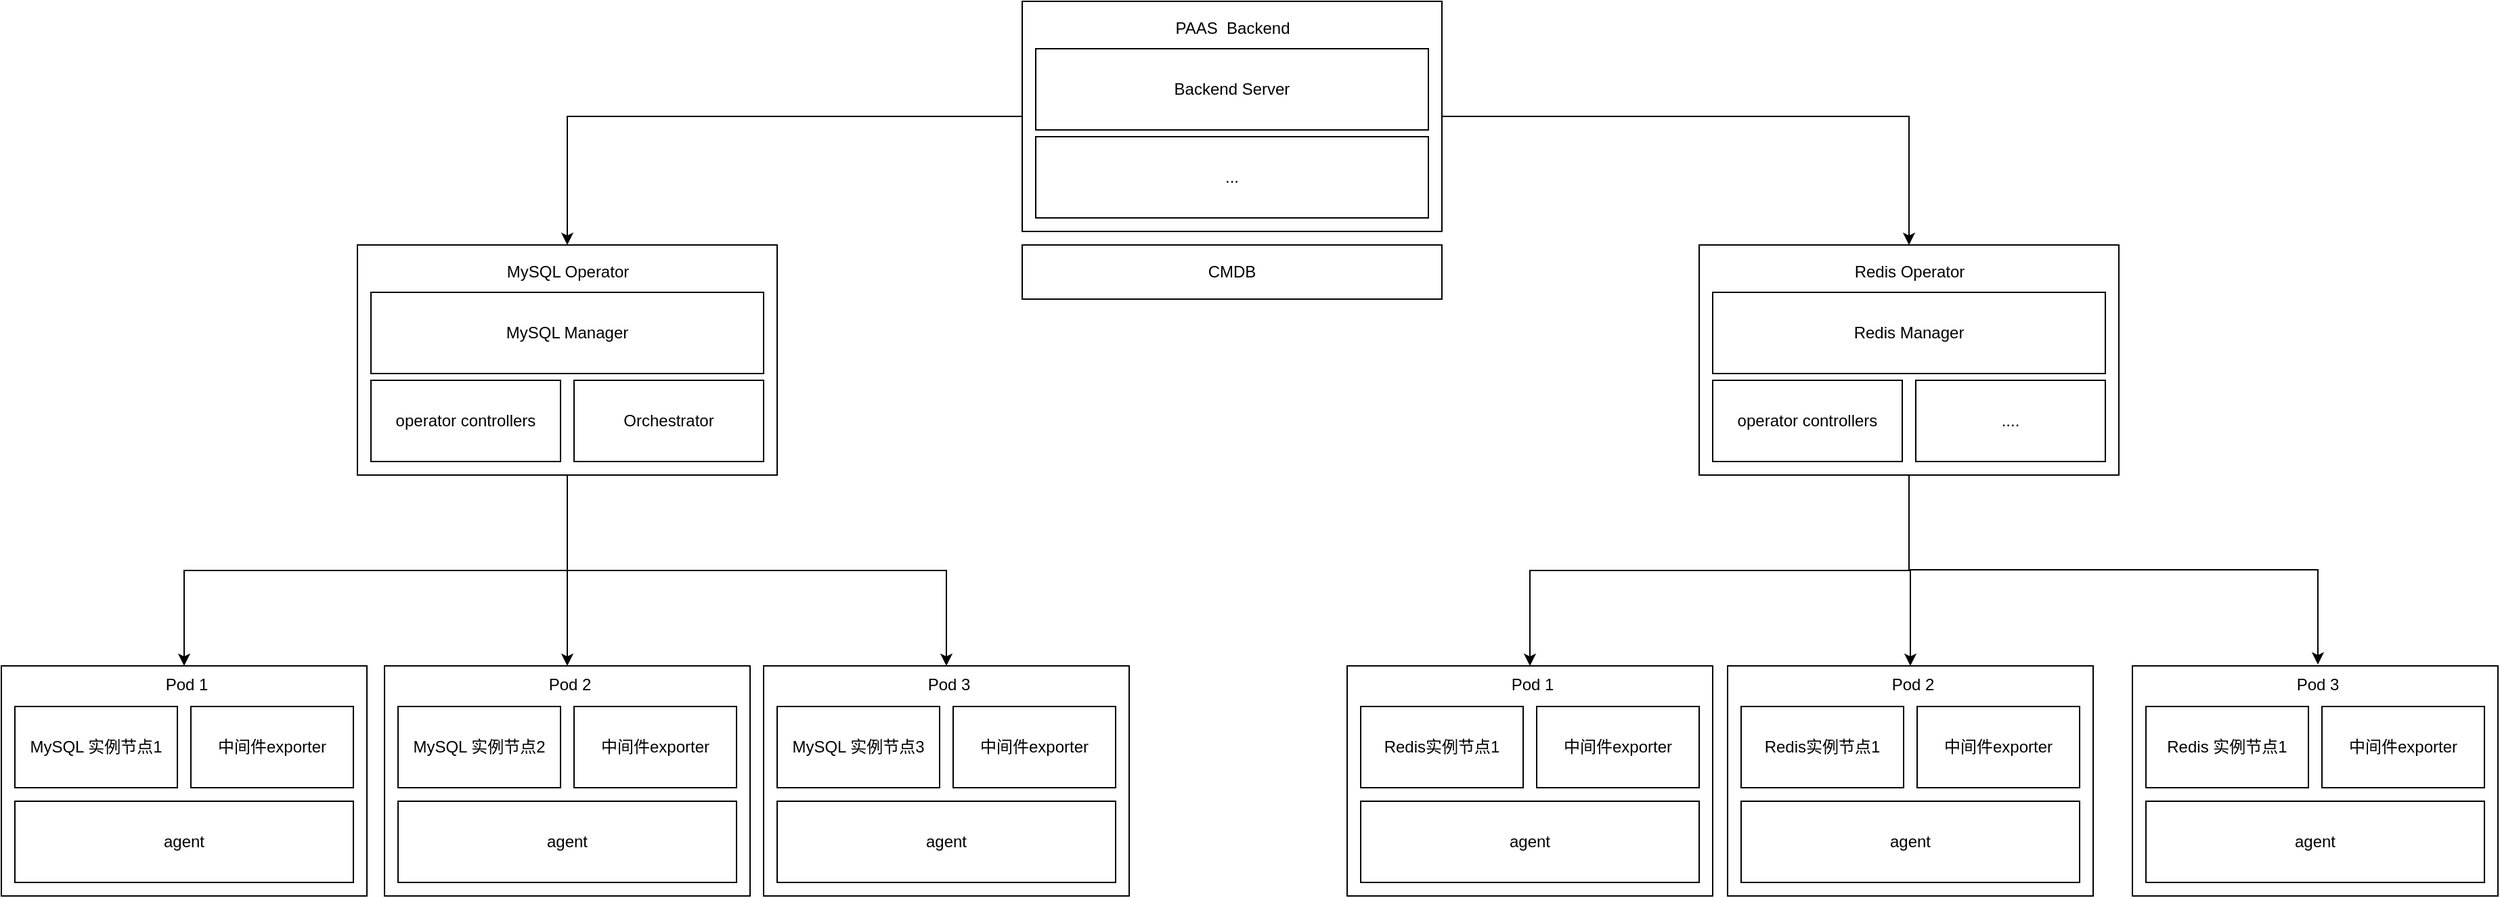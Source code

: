 <mxfile version="18.0.7" type="github">
  <diagram id="KF2vij12AyjrFLbN272b" name="Page-1">
    <mxGraphModel dx="2149" dy="2611" grid="1" gridSize="10" guides="1" tooltips="1" connect="1" arrows="1" fold="1" page="1" pageScale="1" pageWidth="850" pageHeight="1100" math="0" shadow="0">
      <root>
        <mxCell id="0" />
        <mxCell id="1" parent="0" />
        <mxCell id="bmwknH1iQYQyOoWRzVaC-7" value="" style="group" parent="1" vertex="1" connectable="0">
          <mxGeometry x="236" y="320" width="270" height="171" as="geometry" />
        </mxCell>
        <mxCell id="bmwknH1iQYQyOoWRzVaC-1" value="" style="rounded=0;whiteSpace=wrap;html=1;" parent="bmwknH1iQYQyOoWRzVaC-7" vertex="1">
          <mxGeometry y="1" width="270" height="170" as="geometry" />
        </mxCell>
        <mxCell id="bmwknH1iQYQyOoWRzVaC-2" value="MySQL 实例节点1" style="rounded=0;whiteSpace=wrap;html=1;" parent="bmwknH1iQYQyOoWRzVaC-7" vertex="1">
          <mxGeometry x="10" y="31" width="120" height="60" as="geometry" />
        </mxCell>
        <mxCell id="bmwknH1iQYQyOoWRzVaC-3" value="Pod 1" style="text;html=1;strokeColor=none;fillColor=none;align=center;verticalAlign=middle;whiteSpace=wrap;rounded=0;" parent="bmwknH1iQYQyOoWRzVaC-7" vertex="1">
          <mxGeometry x="107" width="60" height="30" as="geometry" />
        </mxCell>
        <mxCell id="bmwknH1iQYQyOoWRzVaC-5" value="中间件exporter" style="rounded=0;whiteSpace=wrap;html=1;" parent="bmwknH1iQYQyOoWRzVaC-7" vertex="1">
          <mxGeometry x="140" y="31" width="120" height="60" as="geometry" />
        </mxCell>
        <mxCell id="bmwknH1iQYQyOoWRzVaC-6" value="agent" style="rounded=0;whiteSpace=wrap;html=1;" parent="bmwknH1iQYQyOoWRzVaC-7" vertex="1">
          <mxGeometry x="10" y="101" width="250" height="60" as="geometry" />
        </mxCell>
        <mxCell id="bmwknH1iQYQyOoWRzVaC-9" value="" style="group" parent="1" vertex="1" connectable="0">
          <mxGeometry x="519" y="320" width="270" height="171" as="geometry" />
        </mxCell>
        <mxCell id="bmwknH1iQYQyOoWRzVaC-10" value="" style="rounded=0;whiteSpace=wrap;html=1;" parent="bmwknH1iQYQyOoWRzVaC-9" vertex="1">
          <mxGeometry y="1" width="270" height="170" as="geometry" />
        </mxCell>
        <mxCell id="bmwknH1iQYQyOoWRzVaC-11" value="MySQL 实例节点2" style="rounded=0;whiteSpace=wrap;html=1;" parent="bmwknH1iQYQyOoWRzVaC-9" vertex="1">
          <mxGeometry x="10" y="31" width="120" height="60" as="geometry" />
        </mxCell>
        <mxCell id="bmwknH1iQYQyOoWRzVaC-12" value="Pod 2" style="text;html=1;strokeColor=none;fillColor=none;align=center;verticalAlign=middle;whiteSpace=wrap;rounded=0;" parent="bmwknH1iQYQyOoWRzVaC-9" vertex="1">
          <mxGeometry x="107" width="60" height="30" as="geometry" />
        </mxCell>
        <mxCell id="bmwknH1iQYQyOoWRzVaC-13" value="中间件exporter" style="rounded=0;whiteSpace=wrap;html=1;" parent="bmwknH1iQYQyOoWRzVaC-9" vertex="1">
          <mxGeometry x="140" y="31" width="120" height="60" as="geometry" />
        </mxCell>
        <mxCell id="bmwknH1iQYQyOoWRzVaC-14" value="agent" style="rounded=0;whiteSpace=wrap;html=1;" parent="bmwknH1iQYQyOoWRzVaC-9" vertex="1">
          <mxGeometry x="10" y="101" width="250" height="60" as="geometry" />
        </mxCell>
        <mxCell id="bmwknH1iQYQyOoWRzVaC-15" value="" style="group" parent="1" vertex="1" connectable="0">
          <mxGeometry x="799" y="320" width="270" height="171" as="geometry" />
        </mxCell>
        <mxCell id="bmwknH1iQYQyOoWRzVaC-16" value="" style="rounded=0;whiteSpace=wrap;html=1;" parent="bmwknH1iQYQyOoWRzVaC-15" vertex="1">
          <mxGeometry y="1" width="270" height="170" as="geometry" />
        </mxCell>
        <mxCell id="bmwknH1iQYQyOoWRzVaC-17" value="MySQL 实例节点3" style="rounded=0;whiteSpace=wrap;html=1;" parent="bmwknH1iQYQyOoWRzVaC-15" vertex="1">
          <mxGeometry x="10" y="31" width="120" height="60" as="geometry" />
        </mxCell>
        <mxCell id="bmwknH1iQYQyOoWRzVaC-18" value="Pod 3" style="text;html=1;strokeColor=none;fillColor=none;align=center;verticalAlign=middle;whiteSpace=wrap;rounded=0;" parent="bmwknH1iQYQyOoWRzVaC-15" vertex="1">
          <mxGeometry x="107" width="60" height="30" as="geometry" />
        </mxCell>
        <mxCell id="bmwknH1iQYQyOoWRzVaC-19" value="中间件exporter" style="rounded=0;whiteSpace=wrap;html=1;" parent="bmwknH1iQYQyOoWRzVaC-15" vertex="1">
          <mxGeometry x="140" y="31" width="120" height="60" as="geometry" />
        </mxCell>
        <mxCell id="bmwknH1iQYQyOoWRzVaC-20" value="agent" style="rounded=0;whiteSpace=wrap;html=1;" parent="bmwknH1iQYQyOoWRzVaC-15" vertex="1">
          <mxGeometry x="10" y="101" width="250" height="60" as="geometry" />
        </mxCell>
        <mxCell id="bmwknH1iQYQyOoWRzVaC-27" value="" style="group" parent="1" vertex="1" connectable="0">
          <mxGeometry x="499" y="10" width="310" height="170" as="geometry" />
        </mxCell>
        <mxCell id="bmwknH1iQYQyOoWRzVaC-23" value="" style="rounded=0;whiteSpace=wrap;html=1;" parent="bmwknH1iQYQyOoWRzVaC-27" vertex="1">
          <mxGeometry width="310" height="170" as="geometry" />
        </mxCell>
        <mxCell id="bmwknH1iQYQyOoWRzVaC-21" value="operator controllers" style="rounded=0;whiteSpace=wrap;html=1;" parent="bmwknH1iQYQyOoWRzVaC-27" vertex="1">
          <mxGeometry x="10" y="100" width="140" height="60" as="geometry" />
        </mxCell>
        <mxCell id="bmwknH1iQYQyOoWRzVaC-24" value="Orchestrator" style="rounded=0;whiteSpace=wrap;html=1;" parent="bmwknH1iQYQyOoWRzVaC-27" vertex="1">
          <mxGeometry x="160" y="100" width="140" height="60" as="geometry" />
        </mxCell>
        <mxCell id="bmwknH1iQYQyOoWRzVaC-25" value="MySQL Manager" style="rounded=0;whiteSpace=wrap;html=1;" parent="bmwknH1iQYQyOoWRzVaC-27" vertex="1">
          <mxGeometry x="10" y="35" width="290" height="60" as="geometry" />
        </mxCell>
        <mxCell id="bmwknH1iQYQyOoWRzVaC-26" value="MySQL Operator" style="text;html=1;strokeColor=none;fillColor=none;align=center;verticalAlign=middle;whiteSpace=wrap;rounded=0;" parent="bmwknH1iQYQyOoWRzVaC-27" vertex="1">
          <mxGeometry x="72.5" y="5" width="165" height="30" as="geometry" />
        </mxCell>
        <mxCell id="2x-ZPeIkUXKnLRk0frOs-1" value="" style="group" vertex="1" connectable="0" parent="1">
          <mxGeometry x="990" y="-170" width="310" height="170" as="geometry" />
        </mxCell>
        <mxCell id="2x-ZPeIkUXKnLRk0frOs-2" value="" style="rounded=0;whiteSpace=wrap;html=1;" vertex="1" parent="2x-ZPeIkUXKnLRk0frOs-1">
          <mxGeometry width="310" height="170" as="geometry" />
        </mxCell>
        <mxCell id="2x-ZPeIkUXKnLRk0frOs-4" value="..." style="rounded=0;whiteSpace=wrap;html=1;" vertex="1" parent="2x-ZPeIkUXKnLRk0frOs-1">
          <mxGeometry x="10" y="100" width="290" height="60" as="geometry" />
        </mxCell>
        <mxCell id="2x-ZPeIkUXKnLRk0frOs-5" value="Backend Server" style="rounded=0;whiteSpace=wrap;html=1;" vertex="1" parent="2x-ZPeIkUXKnLRk0frOs-1">
          <mxGeometry x="10" y="35" width="290" height="60" as="geometry" />
        </mxCell>
        <mxCell id="2x-ZPeIkUXKnLRk0frOs-6" value="PAAS &amp;nbsp;Backend" style="text;html=1;strokeColor=none;fillColor=none;align=center;verticalAlign=middle;whiteSpace=wrap;rounded=0;" vertex="1" parent="2x-ZPeIkUXKnLRk0frOs-1">
          <mxGeometry x="92.5" y="5" width="125" height="30" as="geometry" />
        </mxCell>
        <mxCell id="2x-ZPeIkUXKnLRk0frOs-7" value="" style="group" vertex="1" connectable="0" parent="1">
          <mxGeometry x="1490" y="10" width="310" height="170" as="geometry" />
        </mxCell>
        <mxCell id="2x-ZPeIkUXKnLRk0frOs-8" value="" style="rounded=0;whiteSpace=wrap;html=1;" vertex="1" parent="2x-ZPeIkUXKnLRk0frOs-7">
          <mxGeometry width="310" height="170" as="geometry" />
        </mxCell>
        <mxCell id="2x-ZPeIkUXKnLRk0frOs-9" value="operator controllers" style="rounded=0;whiteSpace=wrap;html=1;" vertex="1" parent="2x-ZPeIkUXKnLRk0frOs-7">
          <mxGeometry x="10" y="100" width="140" height="60" as="geometry" />
        </mxCell>
        <mxCell id="2x-ZPeIkUXKnLRk0frOs-10" value="...." style="rounded=0;whiteSpace=wrap;html=1;" vertex="1" parent="2x-ZPeIkUXKnLRk0frOs-7">
          <mxGeometry x="160" y="100" width="140" height="60" as="geometry" />
        </mxCell>
        <mxCell id="2x-ZPeIkUXKnLRk0frOs-11" value="Redis Manager" style="rounded=0;whiteSpace=wrap;html=1;" vertex="1" parent="2x-ZPeIkUXKnLRk0frOs-7">
          <mxGeometry x="10" y="35" width="290" height="60" as="geometry" />
        </mxCell>
        <mxCell id="2x-ZPeIkUXKnLRk0frOs-12" value="Redis Operator" style="text;html=1;strokeColor=none;fillColor=none;align=center;verticalAlign=middle;whiteSpace=wrap;rounded=0;" vertex="1" parent="2x-ZPeIkUXKnLRk0frOs-7">
          <mxGeometry x="97.5" y="5" width="115" height="30" as="geometry" />
        </mxCell>
        <mxCell id="2x-ZPeIkUXKnLRk0frOs-13" value="" style="group" vertex="1" connectable="0" parent="1">
          <mxGeometry x="1230" y="320" width="270" height="171" as="geometry" />
        </mxCell>
        <mxCell id="2x-ZPeIkUXKnLRk0frOs-14" value="" style="rounded=0;whiteSpace=wrap;html=1;" vertex="1" parent="2x-ZPeIkUXKnLRk0frOs-13">
          <mxGeometry y="1" width="270" height="170" as="geometry" />
        </mxCell>
        <mxCell id="2x-ZPeIkUXKnLRk0frOs-15" value="Redis实例节点1" style="rounded=0;whiteSpace=wrap;html=1;" vertex="1" parent="2x-ZPeIkUXKnLRk0frOs-13">
          <mxGeometry x="10" y="31" width="120" height="60" as="geometry" />
        </mxCell>
        <mxCell id="2x-ZPeIkUXKnLRk0frOs-16" value="Pod 1" style="text;html=1;strokeColor=none;fillColor=none;align=center;verticalAlign=middle;whiteSpace=wrap;rounded=0;" vertex="1" parent="2x-ZPeIkUXKnLRk0frOs-13">
          <mxGeometry x="107" width="60" height="30" as="geometry" />
        </mxCell>
        <mxCell id="2x-ZPeIkUXKnLRk0frOs-17" value="中间件exporter" style="rounded=0;whiteSpace=wrap;html=1;" vertex="1" parent="2x-ZPeIkUXKnLRk0frOs-13">
          <mxGeometry x="140" y="31" width="120" height="60" as="geometry" />
        </mxCell>
        <mxCell id="2x-ZPeIkUXKnLRk0frOs-18" value="agent" style="rounded=0;whiteSpace=wrap;html=1;" vertex="1" parent="2x-ZPeIkUXKnLRk0frOs-13">
          <mxGeometry x="10" y="101" width="250" height="60" as="geometry" />
        </mxCell>
        <mxCell id="2x-ZPeIkUXKnLRk0frOs-19" value="" style="group" vertex="1" connectable="0" parent="1">
          <mxGeometry x="1511" y="320" width="270" height="171" as="geometry" />
        </mxCell>
        <mxCell id="2x-ZPeIkUXKnLRk0frOs-20" value="" style="rounded=0;whiteSpace=wrap;html=1;" vertex="1" parent="2x-ZPeIkUXKnLRk0frOs-19">
          <mxGeometry y="1" width="270" height="170" as="geometry" />
        </mxCell>
        <mxCell id="2x-ZPeIkUXKnLRk0frOs-21" value="Redis实例节点1" style="rounded=0;whiteSpace=wrap;html=1;" vertex="1" parent="2x-ZPeIkUXKnLRk0frOs-19">
          <mxGeometry x="10" y="31" width="120" height="60" as="geometry" />
        </mxCell>
        <mxCell id="2x-ZPeIkUXKnLRk0frOs-22" value="Pod 2" style="text;html=1;strokeColor=none;fillColor=none;align=center;verticalAlign=middle;whiteSpace=wrap;rounded=0;" vertex="1" parent="2x-ZPeIkUXKnLRk0frOs-19">
          <mxGeometry x="107" width="60" height="30" as="geometry" />
        </mxCell>
        <mxCell id="2x-ZPeIkUXKnLRk0frOs-23" value="中间件exporter" style="rounded=0;whiteSpace=wrap;html=1;" vertex="1" parent="2x-ZPeIkUXKnLRk0frOs-19">
          <mxGeometry x="140" y="31" width="120" height="60" as="geometry" />
        </mxCell>
        <mxCell id="2x-ZPeIkUXKnLRk0frOs-24" value="agent" style="rounded=0;whiteSpace=wrap;html=1;" vertex="1" parent="2x-ZPeIkUXKnLRk0frOs-19">
          <mxGeometry x="10" y="101" width="250" height="60" as="geometry" />
        </mxCell>
        <mxCell id="2x-ZPeIkUXKnLRk0frOs-25" value="" style="group" vertex="1" connectable="0" parent="1">
          <mxGeometry x="1810" y="320" width="270" height="171" as="geometry" />
        </mxCell>
        <mxCell id="2x-ZPeIkUXKnLRk0frOs-26" value="" style="rounded=0;whiteSpace=wrap;html=1;" vertex="1" parent="2x-ZPeIkUXKnLRk0frOs-25">
          <mxGeometry y="1" width="270" height="170" as="geometry" />
        </mxCell>
        <mxCell id="2x-ZPeIkUXKnLRk0frOs-27" value="Redis 实例节点1" style="rounded=0;whiteSpace=wrap;html=1;" vertex="1" parent="2x-ZPeIkUXKnLRk0frOs-25">
          <mxGeometry x="10" y="31" width="120" height="60" as="geometry" />
        </mxCell>
        <mxCell id="2x-ZPeIkUXKnLRk0frOs-28" value="Pod 3" style="text;html=1;strokeColor=none;fillColor=none;align=center;verticalAlign=middle;whiteSpace=wrap;rounded=0;" vertex="1" parent="2x-ZPeIkUXKnLRk0frOs-25">
          <mxGeometry x="107" width="60" height="30" as="geometry" />
        </mxCell>
        <mxCell id="2x-ZPeIkUXKnLRk0frOs-29" value="中间件exporter" style="rounded=0;whiteSpace=wrap;html=1;" vertex="1" parent="2x-ZPeIkUXKnLRk0frOs-25">
          <mxGeometry x="140" y="31" width="120" height="60" as="geometry" />
        </mxCell>
        <mxCell id="2x-ZPeIkUXKnLRk0frOs-30" value="agent" style="rounded=0;whiteSpace=wrap;html=1;" vertex="1" parent="2x-ZPeIkUXKnLRk0frOs-25">
          <mxGeometry x="10" y="101" width="250" height="60" as="geometry" />
        </mxCell>
        <mxCell id="2x-ZPeIkUXKnLRk0frOs-3" value="CMDB" style="rounded=0;whiteSpace=wrap;html=1;" vertex="1" parent="1">
          <mxGeometry x="990" y="10" width="310" height="40" as="geometry" />
        </mxCell>
        <mxCell id="2x-ZPeIkUXKnLRk0frOs-37" style="edgeStyle=orthogonalEdgeStyle;rounded=0;orthogonalLoop=1;jettySize=auto;html=1;entryX=0.5;entryY=0;entryDx=0;entryDy=0;" edge="1" parent="1" source="2x-ZPeIkUXKnLRk0frOs-2" target="bmwknH1iQYQyOoWRzVaC-23">
          <mxGeometry relative="1" as="geometry" />
        </mxCell>
        <mxCell id="2x-ZPeIkUXKnLRk0frOs-38" style="edgeStyle=orthogonalEdgeStyle;rounded=0;orthogonalLoop=1;jettySize=auto;html=1;exitX=1;exitY=0.5;exitDx=0;exitDy=0;" edge="1" parent="1" source="2x-ZPeIkUXKnLRk0frOs-2" target="2x-ZPeIkUXKnLRk0frOs-8">
          <mxGeometry relative="1" as="geometry" />
        </mxCell>
        <mxCell id="2x-ZPeIkUXKnLRk0frOs-39" style="edgeStyle=orthogonalEdgeStyle;rounded=0;orthogonalLoop=1;jettySize=auto;html=1;" edge="1" parent="1" source="bmwknH1iQYQyOoWRzVaC-23" target="bmwknH1iQYQyOoWRzVaC-1">
          <mxGeometry relative="1" as="geometry" />
        </mxCell>
        <mxCell id="2x-ZPeIkUXKnLRk0frOs-40" style="edgeStyle=orthogonalEdgeStyle;rounded=0;orthogonalLoop=1;jettySize=auto;html=1;exitX=0.5;exitY=1;exitDx=0;exitDy=0;" edge="1" parent="1" source="bmwknH1iQYQyOoWRzVaC-23" target="bmwknH1iQYQyOoWRzVaC-10">
          <mxGeometry relative="1" as="geometry" />
        </mxCell>
        <mxCell id="2x-ZPeIkUXKnLRk0frOs-41" style="edgeStyle=orthogonalEdgeStyle;rounded=0;orthogonalLoop=1;jettySize=auto;html=1;exitX=0.5;exitY=1;exitDx=0;exitDy=0;" edge="1" parent="1" source="bmwknH1iQYQyOoWRzVaC-23" target="bmwknH1iQYQyOoWRzVaC-16">
          <mxGeometry relative="1" as="geometry" />
        </mxCell>
        <mxCell id="2x-ZPeIkUXKnLRk0frOs-42" style="edgeStyle=orthogonalEdgeStyle;rounded=0;orthogonalLoop=1;jettySize=auto;html=1;exitX=0.5;exitY=1;exitDx=0;exitDy=0;" edge="1" parent="1" source="2x-ZPeIkUXKnLRk0frOs-8" target="2x-ZPeIkUXKnLRk0frOs-14">
          <mxGeometry relative="1" as="geometry" />
        </mxCell>
        <mxCell id="2x-ZPeIkUXKnLRk0frOs-43" style="edgeStyle=orthogonalEdgeStyle;rounded=0;orthogonalLoop=1;jettySize=auto;html=1;exitX=0.5;exitY=1;exitDx=0;exitDy=0;" edge="1" parent="1" source="2x-ZPeIkUXKnLRk0frOs-8" target="2x-ZPeIkUXKnLRk0frOs-20">
          <mxGeometry relative="1" as="geometry" />
        </mxCell>
        <mxCell id="2x-ZPeIkUXKnLRk0frOs-44" style="edgeStyle=orthogonalEdgeStyle;rounded=0;orthogonalLoop=1;jettySize=auto;html=1;entryX=0.5;entryY=0;entryDx=0;entryDy=0;" edge="1" parent="1" target="2x-ZPeIkUXKnLRk0frOs-28">
          <mxGeometry relative="1" as="geometry">
            <mxPoint x="1645" y="180" as="sourcePoint" />
            <Array as="points">
              <mxPoint x="1645" y="250" />
              <mxPoint x="1947" y="250" />
            </Array>
          </mxGeometry>
        </mxCell>
      </root>
    </mxGraphModel>
  </diagram>
</mxfile>
